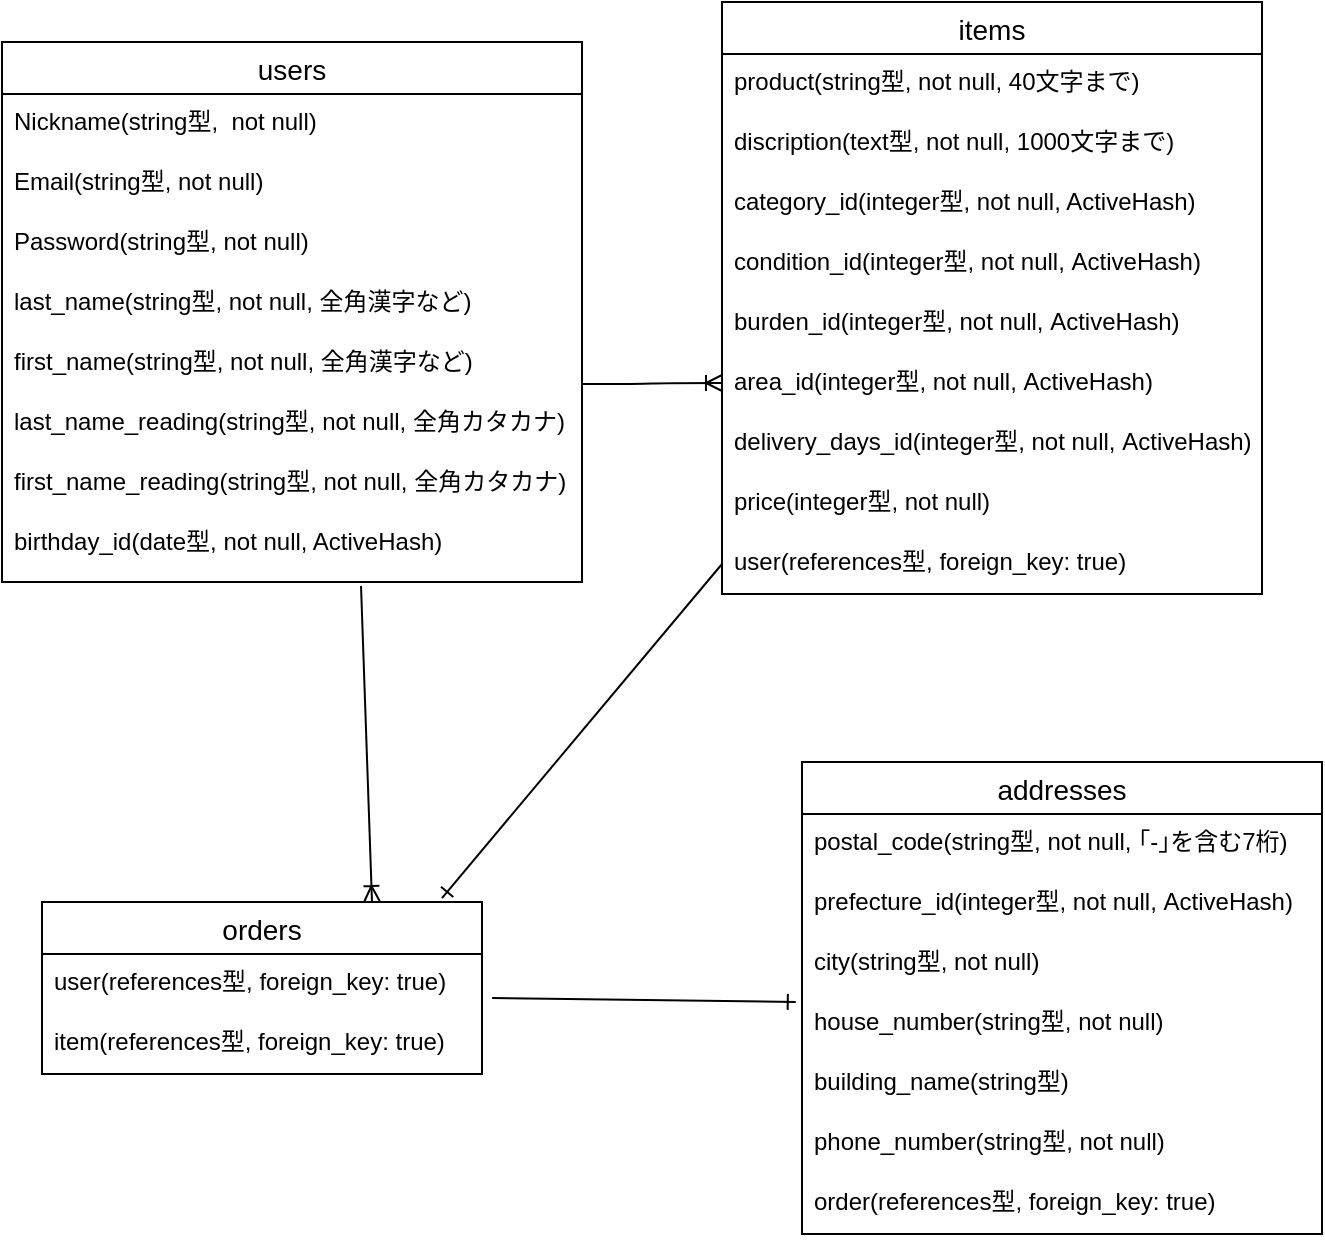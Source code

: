<mxfile version="13.6.5">
    <diagram id="2pFlYyqcKVdhOmI7wGyw" name="Page-1">
        <mxGraphModel dx="391" dy="622" grid="1" gridSize="10" guides="1" tooltips="1" connect="1" arrows="1" fold="1" page="1" pageScale="1" pageWidth="827" pageHeight="1169" math="0" shadow="0">
            <root>
                <mxCell id="0"/>
                <mxCell id="1" parent="0"/>
                <mxCell id="45" value="orders" style="swimlane;fontStyle=0;childLayout=stackLayout;horizontal=1;startSize=26;horizontalStack=0;resizeParent=1;resizeParentMax=0;resizeLast=0;collapsible=1;marginBottom=0;align=center;fontSize=14;" parent="1" vertex="1">
                    <mxGeometry x="90" y="560" width="220" height="86" as="geometry"/>
                </mxCell>
                <mxCell id="46" value="user(references型, foreign_key: true)" style="text;strokeColor=none;fillColor=none;spacingLeft=4;spacingRight=4;overflow=hidden;rotatable=0;points=[[0,0.5],[1,0.5]];portConstraint=eastwest;fontSize=12;" parent="45" vertex="1">
                    <mxGeometry y="26" width="220" height="30" as="geometry"/>
                </mxCell>
                <mxCell id="47" value="item(references型, foreign_key: true)" style="text;strokeColor=none;fillColor=none;spacingLeft=4;spacingRight=4;overflow=hidden;rotatable=0;points=[[0,0.5],[1,0.5]];portConstraint=eastwest;fontSize=12;" parent="45" vertex="1">
                    <mxGeometry y="56" width="220" height="30" as="geometry"/>
                </mxCell>
                <mxCell id="19" value="items" style="swimlane;fontStyle=0;childLayout=stackLayout;horizontal=1;startSize=26;horizontalStack=0;resizeParent=1;resizeParentMax=0;resizeLast=0;collapsible=1;marginBottom=0;align=center;fontSize=14;" parent="1" vertex="1">
                    <mxGeometry x="430" y="110" width="270" height="296" as="geometry"/>
                </mxCell>
                <mxCell id="21" value="product(string型, not null, 40文字まで)" style="text;strokeColor=none;fillColor=none;spacingLeft=4;spacingRight=4;overflow=hidden;rotatable=0;points=[[0,0.5],[1,0.5]];portConstraint=eastwest;fontSize=12;" parent="19" vertex="1">
                    <mxGeometry y="26" width="270" height="30" as="geometry"/>
                </mxCell>
                <mxCell id="22" value="discription(text型, not null, 1000文字まで)" style="text;strokeColor=none;fillColor=none;spacingLeft=4;spacingRight=4;overflow=hidden;rotatable=0;points=[[0,0.5],[1,0.5]];portConstraint=eastwest;fontSize=12;" parent="19" vertex="1">
                    <mxGeometry y="56" width="270" height="30" as="geometry"/>
                </mxCell>
                <mxCell id="26" value="category_id(integer型, not null, ActiveHash)" style="text;strokeColor=none;fillColor=none;spacingLeft=4;spacingRight=4;overflow=hidden;rotatable=0;points=[[0,0.5],[1,0.5]];portConstraint=eastwest;fontSize=12;" parent="19" vertex="1">
                    <mxGeometry y="86" width="270" height="30" as="geometry"/>
                </mxCell>
                <mxCell id="27" value="condition_id(integer型, not null, ActiveHash)" style="text;strokeColor=none;fillColor=none;spacingLeft=4;spacingRight=4;overflow=hidden;rotatable=0;points=[[0,0.5],[1,0.5]];portConstraint=eastwest;fontSize=12;" parent="19" vertex="1">
                    <mxGeometry y="116" width="270" height="30" as="geometry"/>
                </mxCell>
                <mxCell id="28" value="burden_id(integer型, not null, ActiveHash)" style="text;strokeColor=none;fillColor=none;spacingLeft=4;spacingRight=4;overflow=hidden;rotatable=0;points=[[0,0.5],[1,0.5]];portConstraint=eastwest;fontSize=12;" parent="19" vertex="1">
                    <mxGeometry y="146" width="270" height="30" as="geometry"/>
                </mxCell>
                <mxCell id="29" value="area_id(integer型, not null, ActiveHash)" style="text;strokeColor=none;fillColor=none;spacingLeft=4;spacingRight=4;overflow=hidden;rotatable=0;points=[[0,0.5],[1,0.5]];portConstraint=eastwest;fontSize=12;" parent="19" vertex="1">
                    <mxGeometry y="176" width="270" height="30" as="geometry"/>
                </mxCell>
                <mxCell id="30" value="delivery_days_id(integer型, not null, ActiveHash)" style="text;strokeColor=none;fillColor=none;spacingLeft=4;spacingRight=4;overflow=hidden;rotatable=0;points=[[0,0.5],[1,0.5]];portConstraint=eastwest;fontSize=12;" parent="19" vertex="1">
                    <mxGeometry y="206" width="270" height="30" as="geometry"/>
                </mxCell>
                <mxCell id="31" value="price(integer型, not null)" style="text;strokeColor=none;fillColor=none;spacingLeft=4;spacingRight=4;overflow=hidden;rotatable=0;points=[[0,0.5],[1,0.5]];portConstraint=eastwest;fontSize=12;" parent="19" vertex="1">
                    <mxGeometry y="236" width="270" height="30" as="geometry"/>
                </mxCell>
                <mxCell id="49" value="user(references型, foreign_key: true)" style="text;strokeColor=none;fillColor=none;spacingLeft=4;spacingRight=4;overflow=hidden;rotatable=0;points=[[0,0.5],[1,0.5]];portConstraint=eastwest;fontSize=12;" parent="19" vertex="1">
                    <mxGeometry y="266" width="270" height="30" as="geometry"/>
                </mxCell>
                <mxCell id="57" value="" style="edgeStyle=entityRelationEdgeStyle;fontSize=12;html=1;endArrow=ERoneToMany;exitX=1;exitY=0.5;exitDx=0;exitDy=0;curved=1;" parent="1" edge="1">
                    <mxGeometry width="100" height="100" relative="1" as="geometry">
                        <mxPoint x="360" y="301" as="sourcePoint"/>
                        <mxPoint x="430" y="300.5" as="targetPoint"/>
                    </mxGeometry>
                </mxCell>
                <mxCell id="68" value="" style="fontSize=12;html=1;endArrow=ERoneToMany;exitX=0.619;exitY=1.059;exitDx=0;exitDy=0;exitPerimeter=0;entryX=0.75;entryY=0;entryDx=0;entryDy=0;" parent="1" source="18" target="45" edge="1">
                    <mxGeometry width="100" height="100" relative="1" as="geometry">
                        <mxPoint x="310" y="480" as="sourcePoint"/>
                        <mxPoint x="410" y="380" as="targetPoint"/>
                    </mxGeometry>
                </mxCell>
                <mxCell id="70" value="" style="fontSize=12;html=1;endArrow=ERone;endFill=1;entryX=-0.012;entryY=0.133;entryDx=0;entryDy=0;exitX=1.023;exitY=0.733;exitDx=0;exitDy=0;exitPerimeter=0;entryPerimeter=0;" parent="1" source="46" target="54" edge="1">
                    <mxGeometry width="100" height="100" relative="1" as="geometry">
                        <mxPoint x="170" y="649" as="sourcePoint"/>
                        <mxPoint x="410" y="380" as="targetPoint"/>
                    </mxGeometry>
                </mxCell>
                <mxCell id="73" value="" style="fontSize=12;html=1;endArrow=ERone;endFill=1;exitX=0;exitY=0.5;exitDx=0;exitDy=0;entryX=0.909;entryY=-0.023;entryDx=0;entryDy=0;entryPerimeter=0;" parent="1" source="49" target="45" edge="1">
                    <mxGeometry width="100" height="100" relative="1" as="geometry">
                        <mxPoint x="310" y="480" as="sourcePoint"/>
                        <mxPoint x="410" y="380" as="targetPoint"/>
                    </mxGeometry>
                </mxCell>
                <mxCell id="50" value="addresses" style="swimlane;fontStyle=0;childLayout=stackLayout;horizontal=1;startSize=26;horizontalStack=0;resizeParent=1;resizeParentMax=0;resizeLast=0;collapsible=1;marginBottom=0;align=center;fontSize=14;" parent="1" vertex="1">
                    <mxGeometry x="470" y="490" width="260" height="236" as="geometry"/>
                </mxCell>
                <mxCell id="51" value="postal_code(string型, not null, ｢-｣を含む7桁)" style="text;strokeColor=none;fillColor=none;spacingLeft=4;spacingRight=4;overflow=hidden;rotatable=0;points=[[0,0.5],[1,0.5]];portConstraint=eastwest;fontSize=12;" parent="50" vertex="1">
                    <mxGeometry y="26" width="260" height="30" as="geometry"/>
                </mxCell>
                <mxCell id="52" value="prefecture_id(integer型, not null, ActiveHash)" style="text;strokeColor=none;fillColor=none;spacingLeft=4;spacingRight=4;overflow=hidden;rotatable=0;points=[[0,0.5],[1,0.5]];portConstraint=eastwest;fontSize=12;" parent="50" vertex="1">
                    <mxGeometry y="56" width="260" height="30" as="geometry"/>
                </mxCell>
                <mxCell id="53" value="city(string型, not null)" style="text;strokeColor=none;fillColor=none;spacingLeft=4;spacingRight=4;overflow=hidden;rotatable=0;points=[[0,0.5],[1,0.5]];portConstraint=eastwest;fontSize=12;" parent="50" vertex="1">
                    <mxGeometry y="86" width="260" height="30" as="geometry"/>
                </mxCell>
                <mxCell id="54" value="house_number(string型, not null)" style="text;strokeColor=none;fillColor=none;spacingLeft=4;spacingRight=4;overflow=hidden;rotatable=0;points=[[0,0.5],[1,0.5]];portConstraint=eastwest;fontSize=12;" parent="50" vertex="1">
                    <mxGeometry y="116" width="260" height="30" as="geometry"/>
                </mxCell>
                <mxCell id="55" value="building_name(string型)" style="text;strokeColor=none;fillColor=none;spacingLeft=4;spacingRight=4;overflow=hidden;rotatable=0;points=[[0,0.5],[1,0.5]];portConstraint=eastwest;fontSize=12;" parent="50" vertex="1">
                    <mxGeometry y="146" width="260" height="30" as="geometry"/>
                </mxCell>
                <mxCell id="56" value="phone_number(string型, not null)" style="text;strokeColor=none;fillColor=none;spacingLeft=4;spacingRight=4;overflow=hidden;rotatable=0;points=[[0,0.5],[1,0.5]];portConstraint=eastwest;fontSize=12;" parent="50" vertex="1">
                    <mxGeometry y="176" width="260" height="30" as="geometry"/>
                </mxCell>
                <mxCell id="75" value="order(references型, foreign_key: true)" style="text;strokeColor=none;fillColor=none;spacingLeft=4;spacingRight=4;overflow=hidden;rotatable=0;points=[[0,0.5],[1,0.5]];portConstraint=eastwest;fontSize=12;" parent="50" vertex="1">
                    <mxGeometry y="206" width="260" height="30" as="geometry"/>
                </mxCell>
                <mxCell id="5" value="users" style="swimlane;fontStyle=0;childLayout=stackLayout;horizontal=1;startSize=26;horizontalStack=0;resizeParent=1;resizeParentMax=0;resizeLast=0;collapsible=1;marginBottom=0;align=center;fontSize=14;" parent="1" vertex="1">
                    <mxGeometry x="70" y="130" width="290" height="270" as="geometry"/>
                </mxCell>
                <mxCell id="6" value="Nickname(string型,  not null)" style="text;strokeColor=none;fillColor=none;spacingLeft=4;spacingRight=4;overflow=hidden;rotatable=0;points=[[0,0.5],[1,0.5]];portConstraint=eastwest;fontSize=12;" parent="5" vertex="1">
                    <mxGeometry y="26" width="290" height="30" as="geometry"/>
                </mxCell>
                <mxCell id="7" value="Email(string型, not null)" style="text;strokeColor=none;fillColor=none;spacingLeft=4;spacingRight=4;overflow=hidden;rotatable=0;points=[[0,0.5],[1,0.5]];portConstraint=eastwest;fontSize=12;" parent="5" vertex="1">
                    <mxGeometry y="56" width="290" height="30" as="geometry"/>
                </mxCell>
                <mxCell id="13" value="Password(string型, not null)" style="text;strokeColor=none;fillColor=none;spacingLeft=4;spacingRight=4;overflow=hidden;rotatable=0;points=[[0,0.5],[1,0.5]];portConstraint=eastwest;fontSize=12;fontStyle=0" parent="5" vertex="1">
                    <mxGeometry y="86" width="290" height="30" as="geometry"/>
                </mxCell>
                <mxCell id="14" value="last_name(string型, not null, 全角漢字など)" style="text;strokeColor=none;fillColor=none;spacingLeft=4;spacingRight=4;overflow=hidden;rotatable=0;points=[[0,0.5],[1,0.5]];portConstraint=eastwest;fontSize=12;" parent="5" vertex="1">
                    <mxGeometry y="116" width="290" height="30" as="geometry"/>
                </mxCell>
                <mxCell id="78" value="first_name(string型, not null, 全角漢字など)" style="text;strokeColor=none;fillColor=none;spacingLeft=4;spacingRight=4;overflow=hidden;rotatable=0;points=[[0,0.5],[1,0.5]];portConstraint=eastwest;fontSize=12;" vertex="1" parent="5">
                    <mxGeometry y="146" width="290" height="30" as="geometry"/>
                </mxCell>
                <mxCell id="15" value="last_name_reading(string型, not null, 全角カタカナ)" style="text;strokeColor=none;fillColor=none;spacingLeft=4;spacingRight=4;overflow=hidden;rotatable=0;points=[[0,0.5],[1,0.5]];portConstraint=eastwest;fontSize=12;" parent="5" vertex="1">
                    <mxGeometry y="176" width="290" height="30" as="geometry"/>
                </mxCell>
                <mxCell id="77" value="first_name_reading(string型, not null, 全角カタカナ)" style="text;strokeColor=none;fillColor=none;spacingLeft=4;spacingRight=4;overflow=hidden;rotatable=0;points=[[0,0.5],[1,0.5]];portConstraint=eastwest;fontSize=12;" vertex="1" parent="5">
                    <mxGeometry y="206" width="290" height="30" as="geometry"/>
                </mxCell>
                <mxCell id="18" value="birthday_id(date型, not null, ActiveHash)" style="text;strokeColor=none;fillColor=none;spacingLeft=4;spacingRight=4;overflow=hidden;rotatable=0;points=[[0,0.5],[1,0.5]];portConstraint=eastwest;fontSize=12;" parent="5" vertex="1">
                    <mxGeometry y="236" width="290" height="34" as="geometry"/>
                </mxCell>
            </root>
        </mxGraphModel>
    </diagram>
</mxfile>